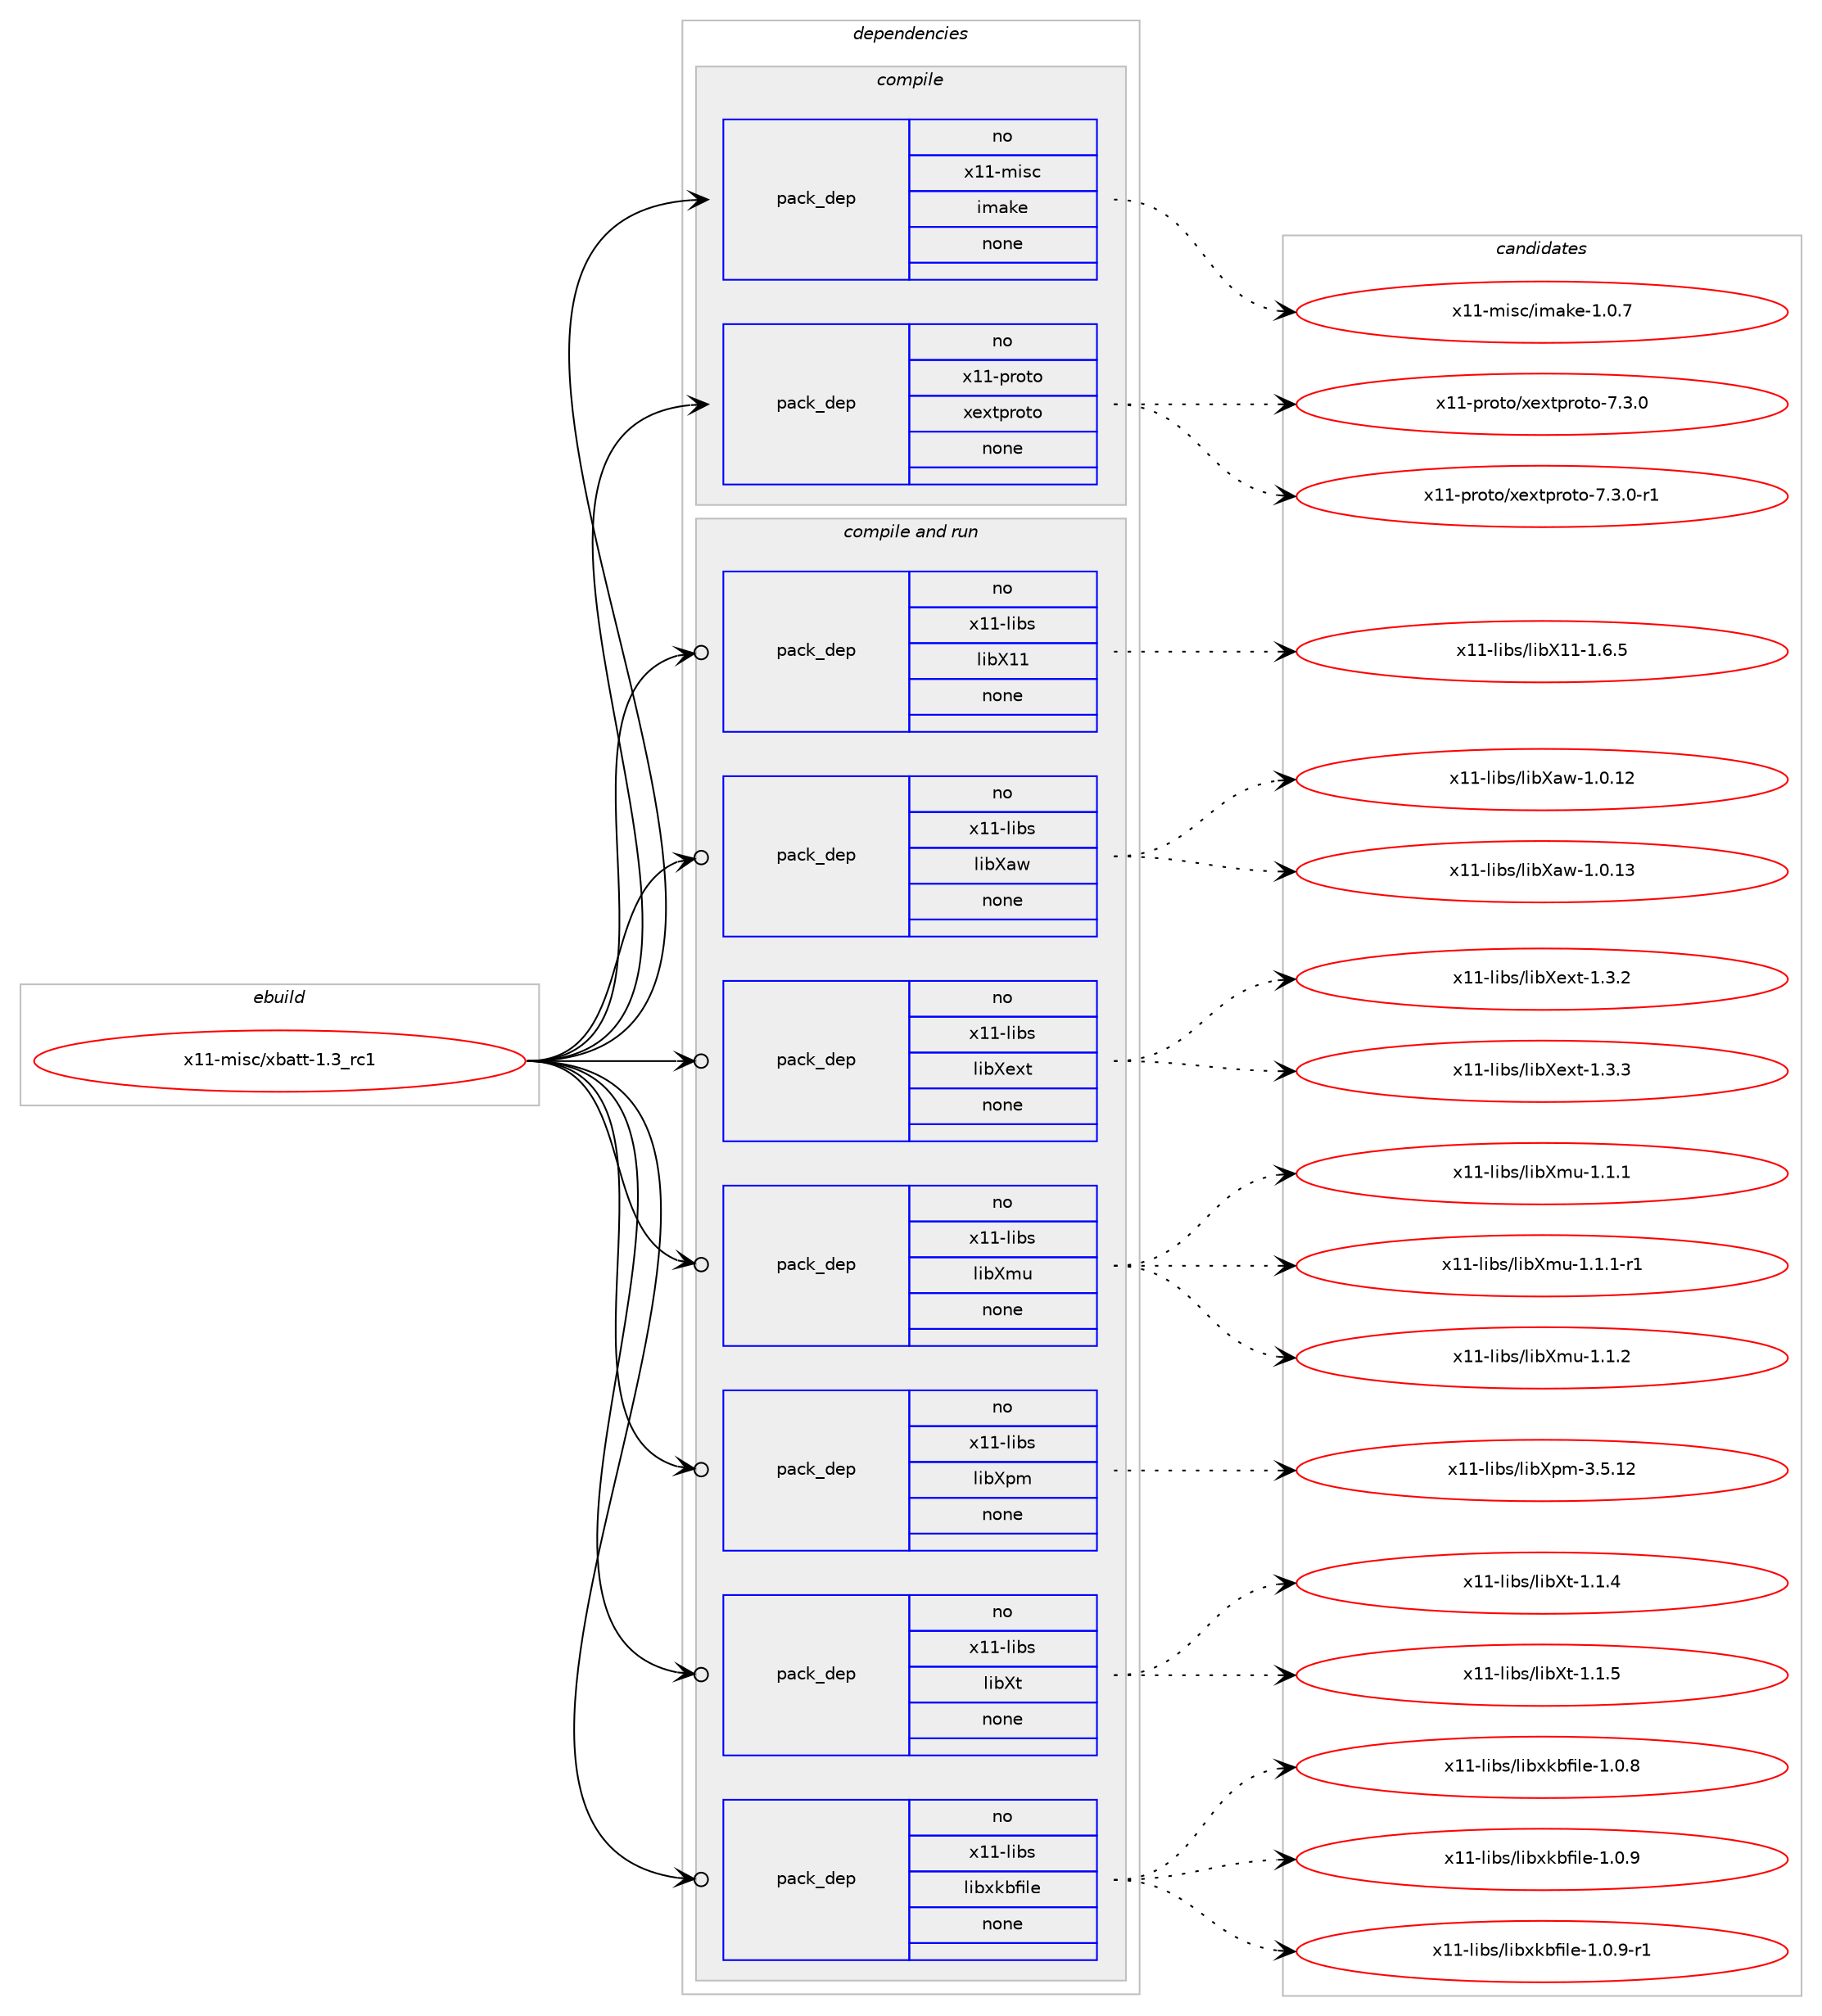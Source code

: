 digraph prolog {

# *************
# Graph options
# *************

newrank=true;
concentrate=true;
compound=true;
graph [rankdir=LR,fontname=Helvetica,fontsize=10,ranksep=1.5];#, ranksep=2.5, nodesep=0.2];
edge  [arrowhead=vee];
node  [fontname=Helvetica,fontsize=10];

# **********
# The ebuild
# **********

subgraph cluster_leftcol {
color=gray;
rank=same;
label=<<i>ebuild</i>>;
id [label="x11-misc/xbatt-1.3_rc1", color=red, width=4, href="../x11-misc/xbatt-1.3_rc1.svg"];
}

# ****************
# The dependencies
# ****************

subgraph cluster_midcol {
color=gray;
label=<<i>dependencies</i>>;
subgraph cluster_compile {
fillcolor="#eeeeee";
style=filled;
label=<<i>compile</i>>;
subgraph pack6955 {
dependency7939 [label=<<TABLE BORDER="0" CELLBORDER="1" CELLSPACING="0" CELLPADDING="4" WIDTH="220"><TR><TD ROWSPAN="6" CELLPADDING="30">pack_dep</TD></TR><TR><TD WIDTH="110">no</TD></TR><TR><TD>x11-misc</TD></TR><TR><TD>imake</TD></TR><TR><TD>none</TD></TR><TR><TD></TD></TR></TABLE>>, shape=none, color=blue];
}
id:e -> dependency7939:w [weight=20,style="solid",arrowhead="vee"];
subgraph pack6956 {
dependency7940 [label=<<TABLE BORDER="0" CELLBORDER="1" CELLSPACING="0" CELLPADDING="4" WIDTH="220"><TR><TD ROWSPAN="6" CELLPADDING="30">pack_dep</TD></TR><TR><TD WIDTH="110">no</TD></TR><TR><TD>x11-proto</TD></TR><TR><TD>xextproto</TD></TR><TR><TD>none</TD></TR><TR><TD></TD></TR></TABLE>>, shape=none, color=blue];
}
id:e -> dependency7940:w [weight=20,style="solid",arrowhead="vee"];
}
subgraph cluster_compileandrun {
fillcolor="#eeeeee";
style=filled;
label=<<i>compile and run</i>>;
subgraph pack6957 {
dependency7941 [label=<<TABLE BORDER="0" CELLBORDER="1" CELLSPACING="0" CELLPADDING="4" WIDTH="220"><TR><TD ROWSPAN="6" CELLPADDING="30">pack_dep</TD></TR><TR><TD WIDTH="110">no</TD></TR><TR><TD>x11-libs</TD></TR><TR><TD>libX11</TD></TR><TR><TD>none</TD></TR><TR><TD></TD></TR></TABLE>>, shape=none, color=blue];
}
id:e -> dependency7941:w [weight=20,style="solid",arrowhead="odotvee"];
subgraph pack6958 {
dependency7942 [label=<<TABLE BORDER="0" CELLBORDER="1" CELLSPACING="0" CELLPADDING="4" WIDTH="220"><TR><TD ROWSPAN="6" CELLPADDING="30">pack_dep</TD></TR><TR><TD WIDTH="110">no</TD></TR><TR><TD>x11-libs</TD></TR><TR><TD>libXaw</TD></TR><TR><TD>none</TD></TR><TR><TD></TD></TR></TABLE>>, shape=none, color=blue];
}
id:e -> dependency7942:w [weight=20,style="solid",arrowhead="odotvee"];
subgraph pack6959 {
dependency7943 [label=<<TABLE BORDER="0" CELLBORDER="1" CELLSPACING="0" CELLPADDING="4" WIDTH="220"><TR><TD ROWSPAN="6" CELLPADDING="30">pack_dep</TD></TR><TR><TD WIDTH="110">no</TD></TR><TR><TD>x11-libs</TD></TR><TR><TD>libXext</TD></TR><TR><TD>none</TD></TR><TR><TD></TD></TR></TABLE>>, shape=none, color=blue];
}
id:e -> dependency7943:w [weight=20,style="solid",arrowhead="odotvee"];
subgraph pack6960 {
dependency7944 [label=<<TABLE BORDER="0" CELLBORDER="1" CELLSPACING="0" CELLPADDING="4" WIDTH="220"><TR><TD ROWSPAN="6" CELLPADDING="30">pack_dep</TD></TR><TR><TD WIDTH="110">no</TD></TR><TR><TD>x11-libs</TD></TR><TR><TD>libXmu</TD></TR><TR><TD>none</TD></TR><TR><TD></TD></TR></TABLE>>, shape=none, color=blue];
}
id:e -> dependency7944:w [weight=20,style="solid",arrowhead="odotvee"];
subgraph pack6961 {
dependency7945 [label=<<TABLE BORDER="0" CELLBORDER="1" CELLSPACING="0" CELLPADDING="4" WIDTH="220"><TR><TD ROWSPAN="6" CELLPADDING="30">pack_dep</TD></TR><TR><TD WIDTH="110">no</TD></TR><TR><TD>x11-libs</TD></TR><TR><TD>libXpm</TD></TR><TR><TD>none</TD></TR><TR><TD></TD></TR></TABLE>>, shape=none, color=blue];
}
id:e -> dependency7945:w [weight=20,style="solid",arrowhead="odotvee"];
subgraph pack6962 {
dependency7946 [label=<<TABLE BORDER="0" CELLBORDER="1" CELLSPACING="0" CELLPADDING="4" WIDTH="220"><TR><TD ROWSPAN="6" CELLPADDING="30">pack_dep</TD></TR><TR><TD WIDTH="110">no</TD></TR><TR><TD>x11-libs</TD></TR><TR><TD>libXt</TD></TR><TR><TD>none</TD></TR><TR><TD></TD></TR></TABLE>>, shape=none, color=blue];
}
id:e -> dependency7946:w [weight=20,style="solid",arrowhead="odotvee"];
subgraph pack6963 {
dependency7947 [label=<<TABLE BORDER="0" CELLBORDER="1" CELLSPACING="0" CELLPADDING="4" WIDTH="220"><TR><TD ROWSPAN="6" CELLPADDING="30">pack_dep</TD></TR><TR><TD WIDTH="110">no</TD></TR><TR><TD>x11-libs</TD></TR><TR><TD>libxkbfile</TD></TR><TR><TD>none</TD></TR><TR><TD></TD></TR></TABLE>>, shape=none, color=blue];
}
id:e -> dependency7947:w [weight=20,style="solid",arrowhead="odotvee"];
}
subgraph cluster_run {
fillcolor="#eeeeee";
style=filled;
label=<<i>run</i>>;
}
}

# **************
# The candidates
# **************

subgraph cluster_choices {
rank=same;
color=gray;
label=<<i>candidates</i>>;

subgraph choice6955 {
color=black;
nodesep=1;
choice120494945109105115994710510997107101454946484655 [label="x11-misc/imake-1.0.7", color=red, width=4,href="../x11-misc/imake-1.0.7.svg"];
dependency7939:e -> choice120494945109105115994710510997107101454946484655:w [style=dotted,weight="100"];
}
subgraph choice6956 {
color=black;
nodesep=1;
choice12049494511211411111611147120101120116112114111116111455546514648 [label="x11-proto/xextproto-7.3.0", color=red, width=4,href="../x11-proto/xextproto-7.3.0.svg"];
choice120494945112114111116111471201011201161121141111161114555465146484511449 [label="x11-proto/xextproto-7.3.0-r1", color=red, width=4,href="../x11-proto/xextproto-7.3.0-r1.svg"];
dependency7940:e -> choice12049494511211411111611147120101120116112114111116111455546514648:w [style=dotted,weight="100"];
dependency7940:e -> choice120494945112114111116111471201011201161121141111161114555465146484511449:w [style=dotted,weight="100"];
}
subgraph choice6957 {
color=black;
nodesep=1;
choice120494945108105981154710810598884949454946544653 [label="x11-libs/libX11-1.6.5", color=red, width=4,href="../x11-libs/libX11-1.6.5.svg"];
dependency7941:e -> choice120494945108105981154710810598884949454946544653:w [style=dotted,weight="100"];
}
subgraph choice6958 {
color=black;
nodesep=1;
choice120494945108105981154710810598889711945494648464950 [label="x11-libs/libXaw-1.0.12", color=red, width=4,href="../x11-libs/libXaw-1.0.12.svg"];
choice120494945108105981154710810598889711945494648464951 [label="x11-libs/libXaw-1.0.13", color=red, width=4,href="../x11-libs/libXaw-1.0.13.svg"];
dependency7942:e -> choice120494945108105981154710810598889711945494648464950:w [style=dotted,weight="100"];
dependency7942:e -> choice120494945108105981154710810598889711945494648464951:w [style=dotted,weight="100"];
}
subgraph choice6959 {
color=black;
nodesep=1;
choice12049494510810598115471081059888101120116454946514650 [label="x11-libs/libXext-1.3.2", color=red, width=4,href="../x11-libs/libXext-1.3.2.svg"];
choice12049494510810598115471081059888101120116454946514651 [label="x11-libs/libXext-1.3.3", color=red, width=4,href="../x11-libs/libXext-1.3.3.svg"];
dependency7943:e -> choice12049494510810598115471081059888101120116454946514650:w [style=dotted,weight="100"];
dependency7943:e -> choice12049494510810598115471081059888101120116454946514651:w [style=dotted,weight="100"];
}
subgraph choice6960 {
color=black;
nodesep=1;
choice12049494510810598115471081059888109117454946494649 [label="x11-libs/libXmu-1.1.1", color=red, width=4,href="../x11-libs/libXmu-1.1.1.svg"];
choice120494945108105981154710810598881091174549464946494511449 [label="x11-libs/libXmu-1.1.1-r1", color=red, width=4,href="../x11-libs/libXmu-1.1.1-r1.svg"];
choice12049494510810598115471081059888109117454946494650 [label="x11-libs/libXmu-1.1.2", color=red, width=4,href="../x11-libs/libXmu-1.1.2.svg"];
dependency7944:e -> choice12049494510810598115471081059888109117454946494649:w [style=dotted,weight="100"];
dependency7944:e -> choice120494945108105981154710810598881091174549464946494511449:w [style=dotted,weight="100"];
dependency7944:e -> choice12049494510810598115471081059888109117454946494650:w [style=dotted,weight="100"];
}
subgraph choice6961 {
color=black;
nodesep=1;
choice1204949451081059811547108105988811210945514653464950 [label="x11-libs/libXpm-3.5.12", color=red, width=4,href="../x11-libs/libXpm-3.5.12.svg"];
dependency7945:e -> choice1204949451081059811547108105988811210945514653464950:w [style=dotted,weight="100"];
}
subgraph choice6962 {
color=black;
nodesep=1;
choice12049494510810598115471081059888116454946494652 [label="x11-libs/libXt-1.1.4", color=red, width=4,href="../x11-libs/libXt-1.1.4.svg"];
choice12049494510810598115471081059888116454946494653 [label="x11-libs/libXt-1.1.5", color=red, width=4,href="../x11-libs/libXt-1.1.5.svg"];
dependency7946:e -> choice12049494510810598115471081059888116454946494652:w [style=dotted,weight="100"];
dependency7946:e -> choice12049494510810598115471081059888116454946494653:w [style=dotted,weight="100"];
}
subgraph choice6963 {
color=black;
nodesep=1;
choice12049494510810598115471081059812010798102105108101454946484656 [label="x11-libs/libxkbfile-1.0.8", color=red, width=4,href="../x11-libs/libxkbfile-1.0.8.svg"];
choice12049494510810598115471081059812010798102105108101454946484657 [label="x11-libs/libxkbfile-1.0.9", color=red, width=4,href="../x11-libs/libxkbfile-1.0.9.svg"];
choice120494945108105981154710810598120107981021051081014549464846574511449 [label="x11-libs/libxkbfile-1.0.9-r1", color=red, width=4,href="../x11-libs/libxkbfile-1.0.9-r1.svg"];
dependency7947:e -> choice12049494510810598115471081059812010798102105108101454946484656:w [style=dotted,weight="100"];
dependency7947:e -> choice12049494510810598115471081059812010798102105108101454946484657:w [style=dotted,weight="100"];
dependency7947:e -> choice120494945108105981154710810598120107981021051081014549464846574511449:w [style=dotted,weight="100"];
}
}

}
